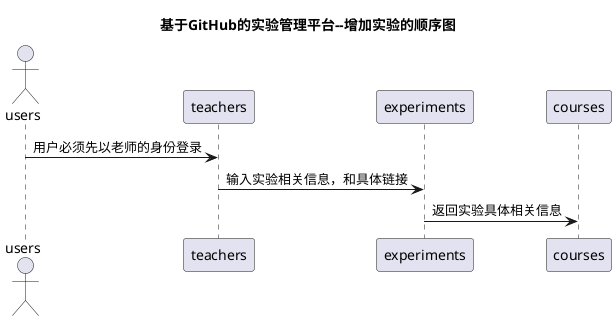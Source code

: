 @startuml
title 基于GitHub的实验管理平台--增加实验的顺序图
actor users
users->teachers:用户必须先以老师的身份登录
teachers->experiments:输入实验相关信息，和具体链接
experiments->courses:返回实验具体相关信息
@enduml
